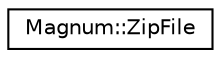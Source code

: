 digraph "圖形化之類別階層"
{
  edge [fontname="Helvetica",fontsize="10",labelfontname="Helvetica",labelfontsize="10"];
  node [fontname="Helvetica",fontsize="10",shape=record];
  rankdir="LR";
  Node1 [label="Magnum::ZipFile",height=0.2,width=0.4,color="black", fillcolor="white", style="filled",URL="$class_magnum_1_1_zip_file.html"];
}
